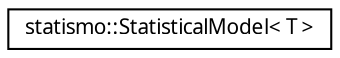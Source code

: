 digraph "Graphical Class Hierarchy"
{
  edge [fontname="FreeSans.ttf",fontsize="10",labelfontname="FreeSans.ttf",labelfontsize="10"];
  node [fontname="FreeSans.ttf",fontsize="10",shape=record];
  rankdir="LR";
  Node1 [label="statismo::StatisticalModel\< T \>",height=0.2,width=0.4,color="black", fillcolor="white", style="filled",URL="$classstatismo_1_1StatisticalModel.html",tooltip="A Point/Value pair that is used to specify a value at a given point. "];
}
